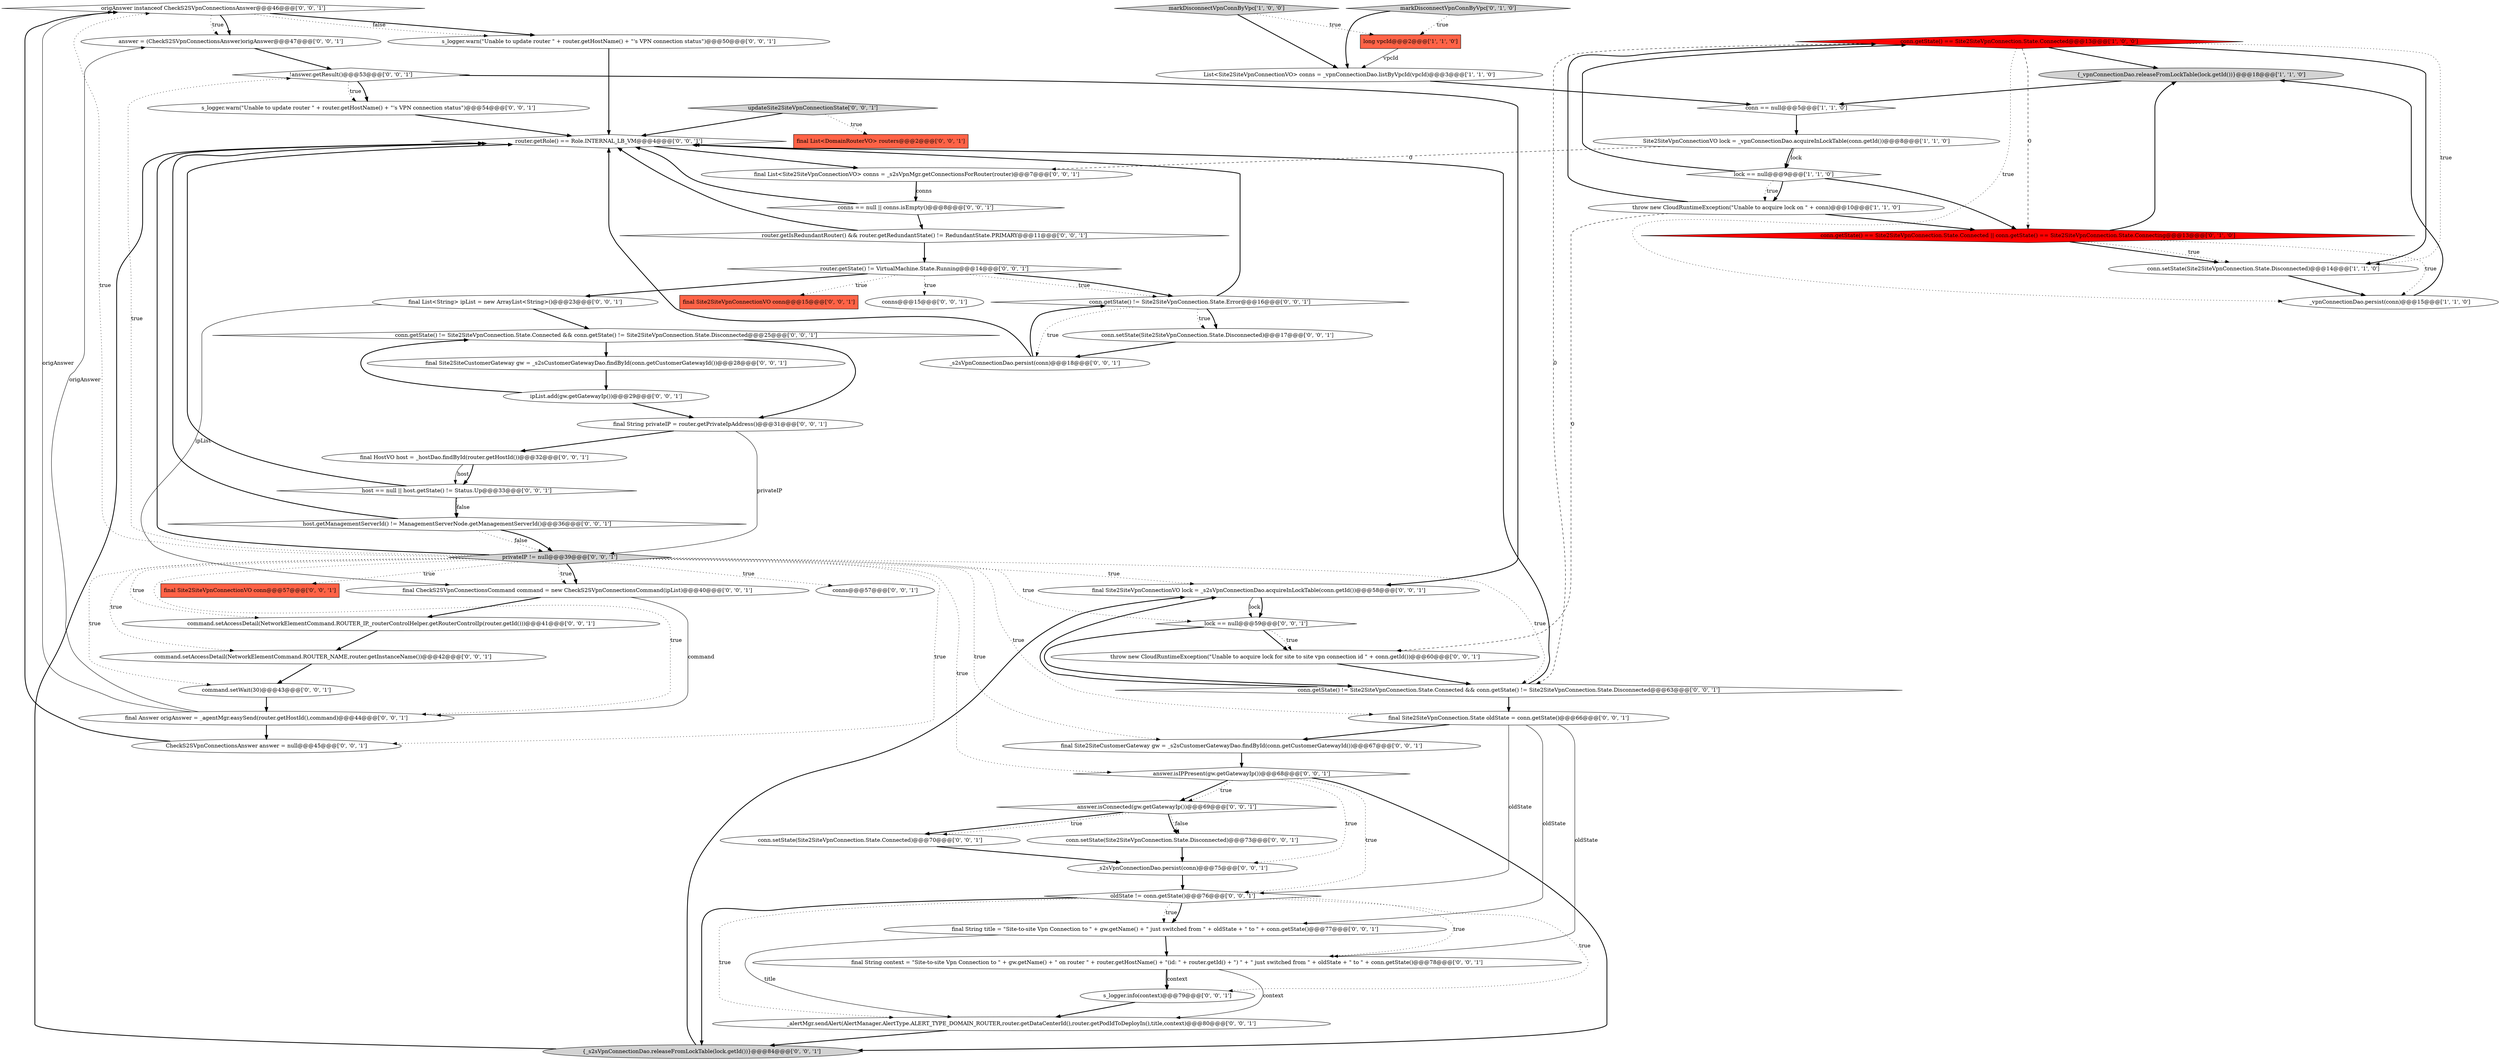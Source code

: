 digraph {
13 [style = filled, label = "origAnswer instanceof CheckS2SVpnConnectionsAnswer@@@46@@@['0', '0', '1']", fillcolor = white, shape = diamond image = "AAA0AAABBB3BBB"];
9 [style = filled, label = "lock == null@@@9@@@['1', '1', '0']", fillcolor = white, shape = diamond image = "AAA0AAABBB1BBB"];
28 [style = filled, label = "s_logger.warn(\"Unable to update router \" + router.getHostName() + \"'s VPN connection status\")@@@54@@@['0', '0', '1']", fillcolor = white, shape = ellipse image = "AAA0AAABBB3BBB"];
55 [style = filled, label = "conn.getState() != Site2SiteVpnConnection.State.Error@@@16@@@['0', '0', '1']", fillcolor = white, shape = diamond image = "AAA0AAABBB3BBB"];
58 [style = filled, label = "oldState != conn.getState()@@@76@@@['0', '0', '1']", fillcolor = white, shape = diamond image = "AAA0AAABBB3BBB"];
5 [style = filled, label = "conn.getState() == Site2SiteVpnConnection.State.Connected@@@13@@@['1', '0', '0']", fillcolor = red, shape = diamond image = "AAA1AAABBB1BBB"];
41 [style = filled, label = "final HostVO host = _hostDao.findById(router.getHostId())@@@32@@@['0', '0', '1']", fillcolor = white, shape = ellipse image = "AAA0AAABBB3BBB"];
32 [style = filled, label = "final Site2SiteCustomerGateway gw = _s2sCustomerGatewayDao.findById(conn.getCustomerGatewayId())@@@28@@@['0', '0', '1']", fillcolor = white, shape = ellipse image = "AAA0AAABBB3BBB"];
40 [style = filled, label = "final Site2SiteVpnConnectionVO lock = _s2sVpnConnectionDao.acquireInLockTable(conn.getId())@@@58@@@['0', '0', '1']", fillcolor = white, shape = ellipse image = "AAA0AAABBB3BBB"];
48 [style = filled, label = "final String title = \"Site-to-site Vpn Connection to \" + gw.getName() + \" just switched from \" + oldState + \" to \" + conn.getState()@@@77@@@['0', '0', '1']", fillcolor = white, shape = ellipse image = "AAA0AAABBB3BBB"];
29 [style = filled, label = "_alertMgr.sendAlert(AlertManager.AlertType.ALERT_TYPE_DOMAIN_ROUTER,router.getDataCenterId(),router.getPodIdToDeployIn(),title,context)@@@80@@@['0', '0', '1']", fillcolor = white, shape = ellipse image = "AAA0AAABBB3BBB"];
53 [style = filled, label = "_s2sVpnConnectionDao.persist(conn)@@@75@@@['0', '0', '1']", fillcolor = white, shape = ellipse image = "AAA0AAABBB3BBB"];
50 [style = filled, label = "s_logger.info(context)@@@79@@@['0', '0', '1']", fillcolor = white, shape = ellipse image = "AAA0AAABBB3BBB"];
35 [style = filled, label = "final Site2SiteVpnConnectionVO conn@@@57@@@['0', '0', '1']", fillcolor = tomato, shape = box image = "AAA0AAABBB3BBB"];
54 [style = filled, label = "command.setAccessDetail(NetworkElementCommand.ROUTER_IP,_routerControlHelper.getRouterControlIp(router.getId()))@@@41@@@['0', '0', '1']", fillcolor = white, shape = ellipse image = "AAA0AAABBB3BBB"];
57 [style = filled, label = "answer.isIPPresent(gw.getGatewayIp())@@@68@@@['0', '0', '1']", fillcolor = white, shape = diamond image = "AAA0AAABBB3BBB"];
2 [style = filled, label = "{_vpnConnectionDao.releaseFromLockTable(lock.getId())}@@@18@@@['1', '1', '0']", fillcolor = lightgray, shape = ellipse image = "AAA0AAABBB1BBB"];
46 [style = filled, label = "final List<Site2SiteVpnConnectionVO> conns = _s2sVpnMgr.getConnectionsForRouter(router)@@@7@@@['0', '0', '1']", fillcolor = white, shape = ellipse image = "AAA0AAABBB3BBB"];
51 [style = filled, label = "final Site2SiteCustomerGateway gw = _s2sCustomerGatewayDao.findById(conn.getCustomerGatewayId())@@@67@@@['0', '0', '1']", fillcolor = white, shape = ellipse image = "AAA0AAABBB3BBB"];
59 [style = filled, label = "!answer.getResult()@@@53@@@['0', '0', '1']", fillcolor = white, shape = diamond image = "AAA0AAABBB3BBB"];
61 [style = filled, label = "command.setAccessDetail(NetworkElementCommand.ROUTER_NAME,router.getInstanceName())@@@42@@@['0', '0', '1']", fillcolor = white, shape = ellipse image = "AAA0AAABBB3BBB"];
43 [style = filled, label = "host.getManagementServerId() != ManagementServerNode.getManagementServerId()@@@36@@@['0', '0', '1']", fillcolor = white, shape = diamond image = "AAA0AAABBB3BBB"];
47 [style = filled, label = "conns@@@15@@@['0', '0', '1']", fillcolor = white, shape = ellipse image = "AAA0AAABBB3BBB"];
3 [style = filled, label = "conn == null@@@5@@@['1', '1', '0']", fillcolor = white, shape = diamond image = "AAA0AAABBB1BBB"];
34 [style = filled, label = "router.getState() != VirtualMachine.State.Running@@@14@@@['0', '0', '1']", fillcolor = white, shape = diamond image = "AAA0AAABBB3BBB"];
21 [style = filled, label = "conn.setState(Site2SiteVpnConnection.State.Connected)@@@70@@@['0', '0', '1']", fillcolor = white, shape = ellipse image = "AAA0AAABBB3BBB"];
27 [style = filled, label = "ipList.add(gw.getGatewayIp())@@@29@@@['0', '0', '1']", fillcolor = white, shape = ellipse image = "AAA0AAABBB3BBB"];
30 [style = filled, label = "final Answer origAnswer = _agentMgr.easySend(router.getHostId(),command)@@@44@@@['0', '0', '1']", fillcolor = white, shape = ellipse image = "AAA0AAABBB3BBB"];
38 [style = filled, label = "conn.setState(Site2SiteVpnConnection.State.Disconnected)@@@73@@@['0', '0', '1']", fillcolor = white, shape = ellipse image = "AAA0AAABBB3BBB"];
39 [style = filled, label = "conns@@@57@@@['0', '0', '1']", fillcolor = white, shape = ellipse image = "AAA0AAABBB3BBB"];
60 [style = filled, label = "host == null || host.getState() != Status.Up@@@33@@@['0', '0', '1']", fillcolor = white, shape = diamond image = "AAA0AAABBB3BBB"];
7 [style = filled, label = "_vpnConnectionDao.persist(conn)@@@15@@@['1', '1', '0']", fillcolor = white, shape = ellipse image = "AAA0AAABBB1BBB"];
49 [style = filled, label = "router.getRole() == Role.INTERNAL_LB_VM@@@4@@@['0', '0', '1']", fillcolor = white, shape = diamond image = "AAA0AAABBB3BBB"];
62 [style = filled, label = "_s2sVpnConnectionDao.persist(conn)@@@18@@@['0', '0', '1']", fillcolor = white, shape = ellipse image = "AAA0AAABBB3BBB"];
23 [style = filled, label = "lock == null@@@59@@@['0', '0', '1']", fillcolor = white, shape = diamond image = "AAA0AAABBB3BBB"];
6 [style = filled, label = "Site2SiteVpnConnectionVO lock = _vpnConnectionDao.acquireInLockTable(conn.getId())@@@8@@@['1', '1', '0']", fillcolor = white, shape = ellipse image = "AAA0AAABBB1BBB"];
24 [style = filled, label = "conns == null || conns.isEmpty()@@@8@@@['0', '0', '1']", fillcolor = white, shape = diamond image = "AAA0AAABBB3BBB"];
45 [style = filled, label = "final List<DomainRouterVO> routers@@@2@@@['0', '0', '1']", fillcolor = tomato, shape = box image = "AAA0AAABBB3BBB"];
25 [style = filled, label = "conn.getState() != Site2SiteVpnConnection.State.Connected && conn.getState() != Site2SiteVpnConnection.State.Disconnected@@@25@@@['0', '0', '1']", fillcolor = white, shape = diamond image = "AAA0AAABBB3BBB"];
52 [style = filled, label = "privateIP != null@@@39@@@['0', '0', '1']", fillcolor = lightgray, shape = diamond image = "AAA0AAABBB3BBB"];
18 [style = filled, label = "conn.getState() != Site2SiteVpnConnection.State.Connected && conn.getState() != Site2SiteVpnConnection.State.Disconnected@@@63@@@['0', '0', '1']", fillcolor = white, shape = diamond image = "AAA0AAABBB3BBB"];
16 [style = filled, label = "final Site2SiteVpnConnection.State oldState = conn.getState()@@@66@@@['0', '0', '1']", fillcolor = white, shape = ellipse image = "AAA0AAABBB3BBB"];
11 [style = filled, label = "markDisconnectVpnConnByVpc['0', '1', '0']", fillcolor = lightgray, shape = diamond image = "AAA0AAABBB2BBB"];
36 [style = filled, label = "final String context = \"Site-to-site Vpn Connection to \" + gw.getName() + \" on router \" + router.getHostName() + \"(id: \" + router.getId() + \") \" + \" just switched from \" + oldState + \" to \" + conn.getState()@@@78@@@['0', '0', '1']", fillcolor = white, shape = ellipse image = "AAA0AAABBB3BBB"];
37 [style = filled, label = "conn.setState(Site2SiteVpnConnection.State.Disconnected)@@@17@@@['0', '0', '1']", fillcolor = white, shape = ellipse image = "AAA0AAABBB3BBB"];
12 [style = filled, label = "conn.getState() == Site2SiteVpnConnection.State.Connected || conn.getState() == Site2SiteVpnConnection.State.Connecting@@@13@@@['0', '1', '0']", fillcolor = red, shape = diamond image = "AAA1AAABBB2BBB"];
56 [style = filled, label = "final String privateIP = router.getPrivateIpAddress()@@@31@@@['0', '0', '1']", fillcolor = white, shape = ellipse image = "AAA0AAABBB3BBB"];
19 [style = filled, label = "{_s2sVpnConnectionDao.releaseFromLockTable(lock.getId())}@@@84@@@['0', '0', '1']", fillcolor = lightgray, shape = ellipse image = "AAA0AAABBB3BBB"];
63 [style = filled, label = "answer = (CheckS2SVpnConnectionsAnswer)origAnswer@@@47@@@['0', '0', '1']", fillcolor = white, shape = ellipse image = "AAA0AAABBB3BBB"];
44 [style = filled, label = "command.setWait(30)@@@43@@@['0', '0', '1']", fillcolor = white, shape = ellipse image = "AAA0AAABBB3BBB"];
17 [style = filled, label = "final CheckS2SVpnConnectionsCommand command = new CheckS2SVpnConnectionsCommand(ipList)@@@40@@@['0', '0', '1']", fillcolor = white, shape = ellipse image = "AAA0AAABBB3BBB"];
20 [style = filled, label = "CheckS2SVpnConnectionsAnswer answer = null@@@45@@@['0', '0', '1']", fillcolor = white, shape = ellipse image = "AAA0AAABBB3BBB"];
33 [style = filled, label = "throw new CloudRuntimeException(\"Unable to acquire lock for site to site vpn connection id \" + conn.getId())@@@60@@@['0', '0', '1']", fillcolor = white, shape = ellipse image = "AAA0AAABBB3BBB"];
26 [style = filled, label = "updateSite2SiteVpnConnectionState['0', '0', '1']", fillcolor = lightgray, shape = diamond image = "AAA0AAABBB3BBB"];
4 [style = filled, label = "List<Site2SiteVpnConnectionVO> conns = _vpnConnectionDao.listByVpcId(vpcId)@@@3@@@['1', '1', '0']", fillcolor = white, shape = ellipse image = "AAA0AAABBB1BBB"];
8 [style = filled, label = "long vpcId@@@2@@@['1', '1', '0']", fillcolor = tomato, shape = box image = "AAA0AAABBB1BBB"];
31 [style = filled, label = "answer.isConnected(gw.getGatewayIp())@@@69@@@['0', '0', '1']", fillcolor = white, shape = diamond image = "AAA0AAABBB3BBB"];
1 [style = filled, label = "conn.setState(Site2SiteVpnConnection.State.Disconnected)@@@14@@@['1', '1', '0']", fillcolor = white, shape = ellipse image = "AAA0AAABBB1BBB"];
10 [style = filled, label = "markDisconnectVpnConnByVpc['1', '0', '0']", fillcolor = lightgray, shape = diamond image = "AAA0AAABBB1BBB"];
22 [style = filled, label = "router.getIsRedundantRouter() && router.getRedundantState() != RedundantState.PRIMARY@@@11@@@['0', '0', '1']", fillcolor = white, shape = diamond image = "AAA0AAABBB3BBB"];
42 [style = filled, label = "final List<String> ipList = new ArrayList<String>()@@@23@@@['0', '0', '1']", fillcolor = white, shape = ellipse image = "AAA0AAABBB3BBB"];
14 [style = filled, label = "s_logger.warn(\"Unable to update router \" + router.getHostName() + \"'s VPN connection status\")@@@50@@@['0', '0', '1']", fillcolor = white, shape = ellipse image = "AAA0AAABBB3BBB"];
0 [style = filled, label = "throw new CloudRuntimeException(\"Unable to acquire lock on \" + conn)@@@10@@@['1', '1', '0']", fillcolor = white, shape = ellipse image = "AAA0AAABBB1BBB"];
15 [style = filled, label = "final Site2SiteVpnConnectionVO conn@@@15@@@['0', '0', '1']", fillcolor = tomato, shape = box image = "AAA0AAABBB3BBB"];
16->51 [style = bold, label=""];
10->8 [style = dotted, label="true"];
57->31 [style = bold, label=""];
17->54 [style = bold, label=""];
26->45 [style = dotted, label="true"];
30->20 [style = bold, label=""];
36->50 [style = solid, label="context"];
55->49 [style = bold, label=""];
5->1 [style = dotted, label="true"];
56->41 [style = bold, label=""];
52->61 [style = dotted, label="true"];
53->58 [style = bold, label=""];
31->21 [style = bold, label=""];
62->55 [style = bold, label=""];
52->51 [style = dotted, label="true"];
52->44 [style = dotted, label="true"];
48->29 [style = solid, label="title"];
40->23 [style = bold, label=""];
52->17 [style = dotted, label="true"];
52->20 [style = dotted, label="true"];
31->21 [style = dotted, label="true"];
12->2 [style = bold, label=""];
18->49 [style = bold, label=""];
24->49 [style = bold, label=""];
23->33 [style = bold, label=""];
33->18 [style = bold, label=""];
37->62 [style = bold, label=""];
42->17 [style = solid, label="ipList"];
43->52 [style = dotted, label="false"];
62->49 [style = bold, label=""];
9->5 [style = bold, label=""];
52->30 [style = dotted, label="true"];
58->19 [style = bold, label=""];
11->8 [style = dotted, label="true"];
13->14 [style = bold, label=""];
27->25 [style = bold, label=""];
56->52 [style = solid, label="privateIP"];
55->37 [style = bold, label=""];
34->55 [style = dotted, label="true"];
13->63 [style = bold, label=""];
16->58 [style = solid, label="oldState"];
52->57 [style = dotted, label="true"];
50->29 [style = bold, label=""];
4->3 [style = bold, label=""];
30->13 [style = solid, label="origAnswer"];
34->47 [style = dotted, label="true"];
46->24 [style = bold, label=""];
16->48 [style = solid, label="oldState"];
26->49 [style = bold, label=""];
38->53 [style = bold, label=""];
34->42 [style = bold, label=""];
52->16 [style = dotted, label="true"];
12->1 [style = bold, label=""];
52->59 [style = dotted, label="true"];
58->48 [style = dotted, label="true"];
22->49 [style = bold, label=""];
27->56 [style = bold, label=""];
16->36 [style = solid, label="oldState"];
5->1 [style = bold, label=""];
6->9 [style = solid, label="lock"];
5->7 [style = dotted, label="true"];
7->2 [style = bold, label=""];
49->46 [style = bold, label=""];
0->33 [style = dashed, label="0"];
36->50 [style = bold, label=""];
59->28 [style = bold, label=""];
23->33 [style = dotted, label="true"];
12->7 [style = dotted, label="true"];
54->61 [style = bold, label=""];
17->30 [style = solid, label="command"];
44->30 [style = bold, label=""];
52->39 [style = dotted, label="true"];
5->12 [style = dashed, label="0"];
9->0 [style = dotted, label="true"];
20->13 [style = bold, label=""];
63->59 [style = bold, label=""];
42->25 [style = bold, label=""];
2->3 [style = bold, label=""];
0->12 [style = bold, label=""];
11->4 [style = bold, label=""];
28->49 [style = bold, label=""];
18->40 [style = bold, label=""];
57->19 [style = bold, label=""];
3->6 [style = bold, label=""];
32->27 [style = bold, label=""];
34->55 [style = bold, label=""];
31->38 [style = bold, label=""];
61->44 [style = bold, label=""];
55->37 [style = dotted, label="true"];
1->7 [style = bold, label=""];
60->49 [style = bold, label=""];
57->58 [style = dotted, label="true"];
57->53 [style = dotted, label="true"];
58->48 [style = bold, label=""];
29->19 [style = bold, label=""];
59->28 [style = dotted, label="true"];
34->15 [style = dotted, label="true"];
8->4 [style = solid, label="vpcId"];
52->13 [style = dotted, label="true"];
52->23 [style = dotted, label="true"];
9->12 [style = bold, label=""];
51->57 [style = bold, label=""];
19->40 [style = bold, label=""];
52->54 [style = dotted, label="true"];
60->43 [style = bold, label=""];
41->60 [style = solid, label="host"];
30->63 [style = solid, label="origAnswer"];
23->18 [style = bold, label=""];
40->23 [style = solid, label="lock"];
55->62 [style = dotted, label="true"];
52->40 [style = dotted, label="true"];
60->43 [style = dotted, label="false"];
0->5 [style = bold, label=""];
57->31 [style = dotted, label="true"];
58->29 [style = dotted, label="true"];
18->16 [style = bold, label=""];
9->0 [style = bold, label=""];
48->36 [style = bold, label=""];
14->49 [style = bold, label=""];
13->63 [style = dotted, label="true"];
52->49 [style = bold, label=""];
25->56 [style = bold, label=""];
13->14 [style = dotted, label="false"];
58->36 [style = dotted, label="true"];
59->40 [style = bold, label=""];
25->32 [style = bold, label=""];
12->1 [style = dotted, label="true"];
36->29 [style = solid, label="context"];
41->60 [style = bold, label=""];
43->52 [style = bold, label=""];
5->18 [style = dashed, label="0"];
24->22 [style = bold, label=""];
52->17 [style = bold, label=""];
31->38 [style = dotted, label="false"];
6->46 [style = dashed, label="0"];
5->2 [style = bold, label=""];
46->24 [style = solid, label="conns"];
19->49 [style = bold, label=""];
58->50 [style = dotted, label="true"];
22->34 [style = bold, label=""];
52->35 [style = dotted, label="true"];
10->4 [style = bold, label=""];
43->49 [style = bold, label=""];
52->18 [style = dotted, label="true"];
6->9 [style = bold, label=""];
21->53 [style = bold, label=""];
}
